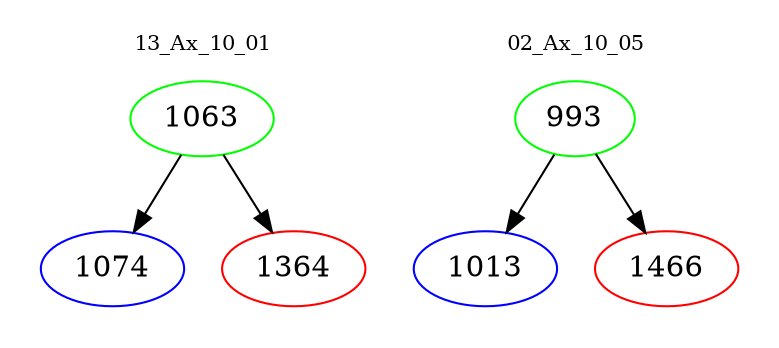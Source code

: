digraph{
subgraph cluster_0 {
color = white
label = "13_Ax_10_01";
fontsize=10;
T0_1063 [label="1063", color="green"]
T0_1063 -> T0_1074 [color="black"]
T0_1074 [label="1074", color="blue"]
T0_1063 -> T0_1364 [color="black"]
T0_1364 [label="1364", color="red"]
}
subgraph cluster_1 {
color = white
label = "02_Ax_10_05";
fontsize=10;
T1_993 [label="993", color="green"]
T1_993 -> T1_1013 [color="black"]
T1_1013 [label="1013", color="blue"]
T1_993 -> T1_1466 [color="black"]
T1_1466 [label="1466", color="red"]
}
}
